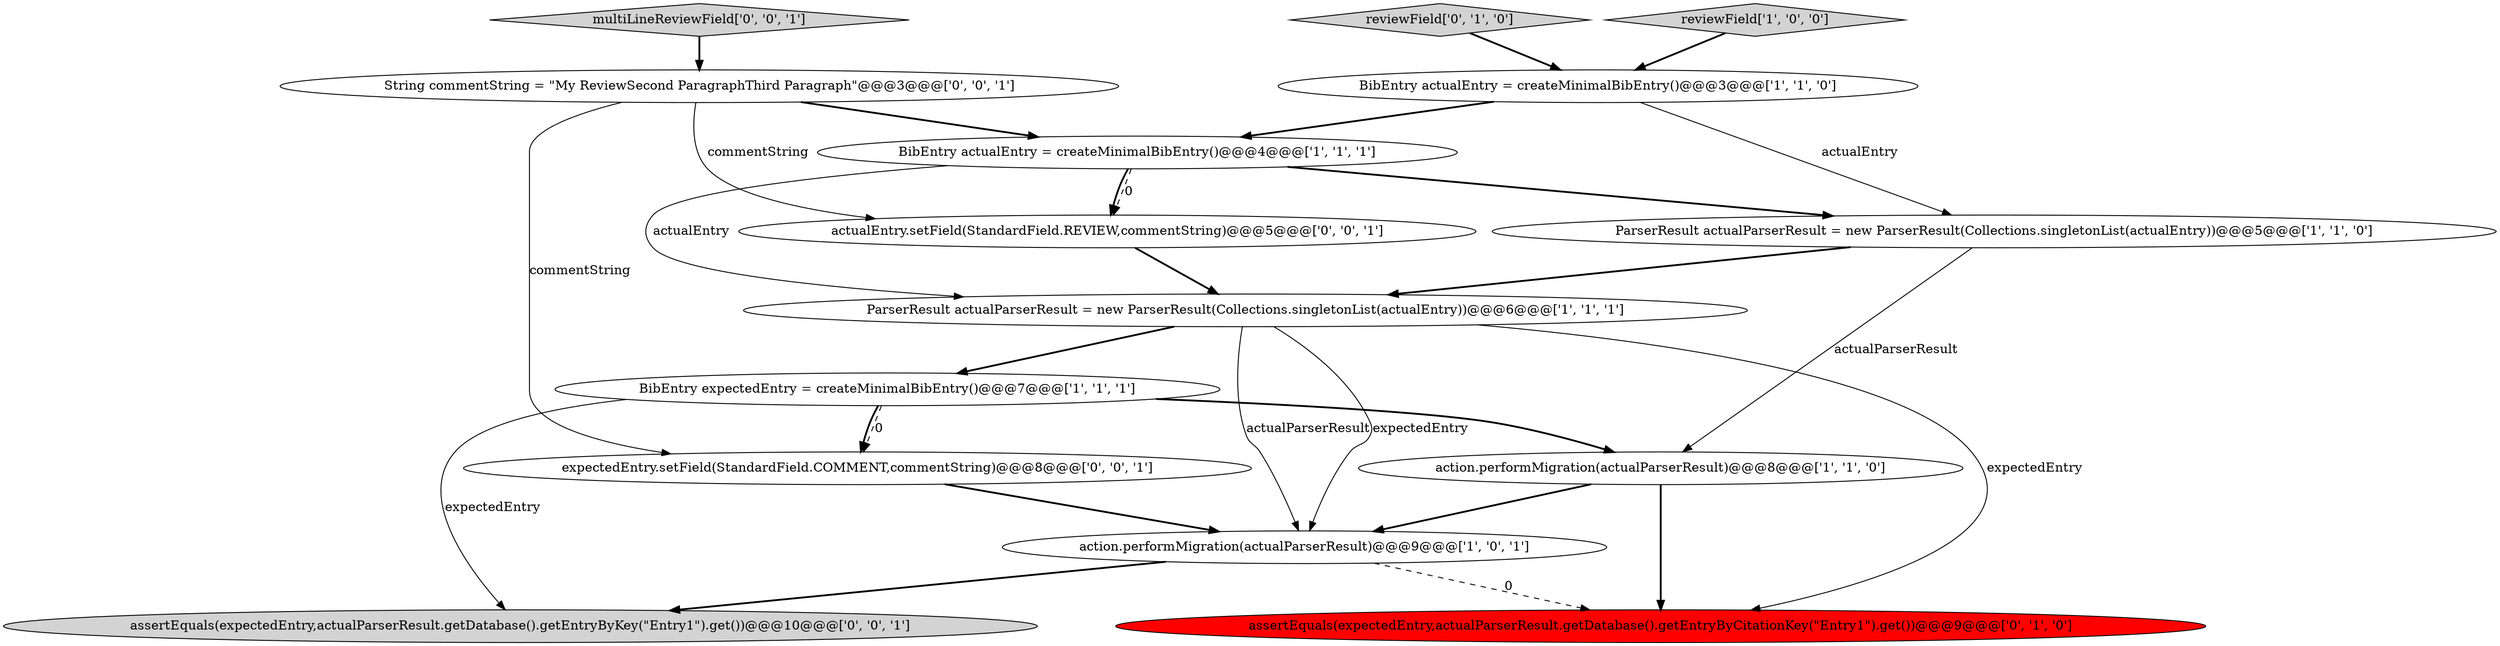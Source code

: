 digraph {
4 [style = filled, label = "ParserResult actualParserResult = new ParserResult(Collections.singletonList(actualEntry))@@@5@@@['1', '1', '0']", fillcolor = white, shape = ellipse image = "AAA0AAABBB1BBB"];
3 [style = filled, label = "BibEntry actualEntry = createMinimalBibEntry()@@@4@@@['1', '1', '1']", fillcolor = white, shape = ellipse image = "AAA0AAABBB1BBB"];
12 [style = filled, label = "expectedEntry.setField(StandardField.COMMENT,commentString)@@@8@@@['0', '0', '1']", fillcolor = white, shape = ellipse image = "AAA0AAABBB3BBB"];
2 [style = filled, label = "reviewField['1', '0', '0']", fillcolor = lightgray, shape = diamond image = "AAA0AAABBB1BBB"];
10 [style = filled, label = "multiLineReviewField['0', '0', '1']", fillcolor = lightgray, shape = diamond image = "AAA0AAABBB3BBB"];
14 [style = filled, label = "actualEntry.setField(StandardField.REVIEW,commentString)@@@5@@@['0', '0', '1']", fillcolor = white, shape = ellipse image = "AAA0AAABBB3BBB"];
7 [style = filled, label = "ParserResult actualParserResult = new ParserResult(Collections.singletonList(actualEntry))@@@6@@@['1', '1', '1']", fillcolor = white, shape = ellipse image = "AAA0AAABBB1BBB"];
9 [style = filled, label = "reviewField['0', '1', '0']", fillcolor = lightgray, shape = diamond image = "AAA0AAABBB2BBB"];
13 [style = filled, label = "assertEquals(expectedEntry,actualParserResult.getDatabase().getEntryByKey(\"Entry1\").get())@@@10@@@['0', '0', '1']", fillcolor = lightgray, shape = ellipse image = "AAA0AAABBB3BBB"];
11 [style = filled, label = "String commentString = \"My ReviewSecond ParagraphThird Paragraph\"@@@3@@@['0', '0', '1']", fillcolor = white, shape = ellipse image = "AAA0AAABBB3BBB"];
1 [style = filled, label = "action.performMigration(actualParserResult)@@@9@@@['1', '0', '1']", fillcolor = white, shape = ellipse image = "AAA0AAABBB1BBB"];
5 [style = filled, label = "BibEntry expectedEntry = createMinimalBibEntry()@@@7@@@['1', '1', '1']", fillcolor = white, shape = ellipse image = "AAA0AAABBB1BBB"];
8 [style = filled, label = "assertEquals(expectedEntry,actualParserResult.getDatabase().getEntryByCitationKey(\"Entry1\").get())@@@9@@@['0', '1', '0']", fillcolor = red, shape = ellipse image = "AAA1AAABBB2BBB"];
6 [style = filled, label = "BibEntry actualEntry = createMinimalBibEntry()@@@3@@@['1', '1', '0']", fillcolor = white, shape = ellipse image = "AAA0AAABBB1BBB"];
0 [style = filled, label = "action.performMigration(actualParserResult)@@@8@@@['1', '1', '0']", fillcolor = white, shape = ellipse image = "AAA0AAABBB1BBB"];
6->3 [style = bold, label=""];
6->4 [style = solid, label="actualEntry"];
5->12 [style = dashed, label="0"];
7->1 [style = solid, label="actualParserResult"];
2->6 [style = bold, label=""];
3->14 [style = bold, label=""];
7->1 [style = solid, label="expectedEntry"];
12->1 [style = bold, label=""];
3->4 [style = bold, label=""];
1->13 [style = bold, label=""];
4->7 [style = bold, label=""];
9->6 [style = bold, label=""];
14->7 [style = bold, label=""];
5->13 [style = solid, label="expectedEntry"];
7->5 [style = bold, label=""];
5->0 [style = bold, label=""];
5->12 [style = bold, label=""];
11->3 [style = bold, label=""];
7->8 [style = solid, label="expectedEntry"];
4->0 [style = solid, label="actualParserResult"];
0->1 [style = bold, label=""];
11->12 [style = solid, label="commentString"];
0->8 [style = bold, label=""];
1->8 [style = dashed, label="0"];
3->14 [style = dashed, label="0"];
3->7 [style = solid, label="actualEntry"];
11->14 [style = solid, label="commentString"];
10->11 [style = bold, label=""];
}
